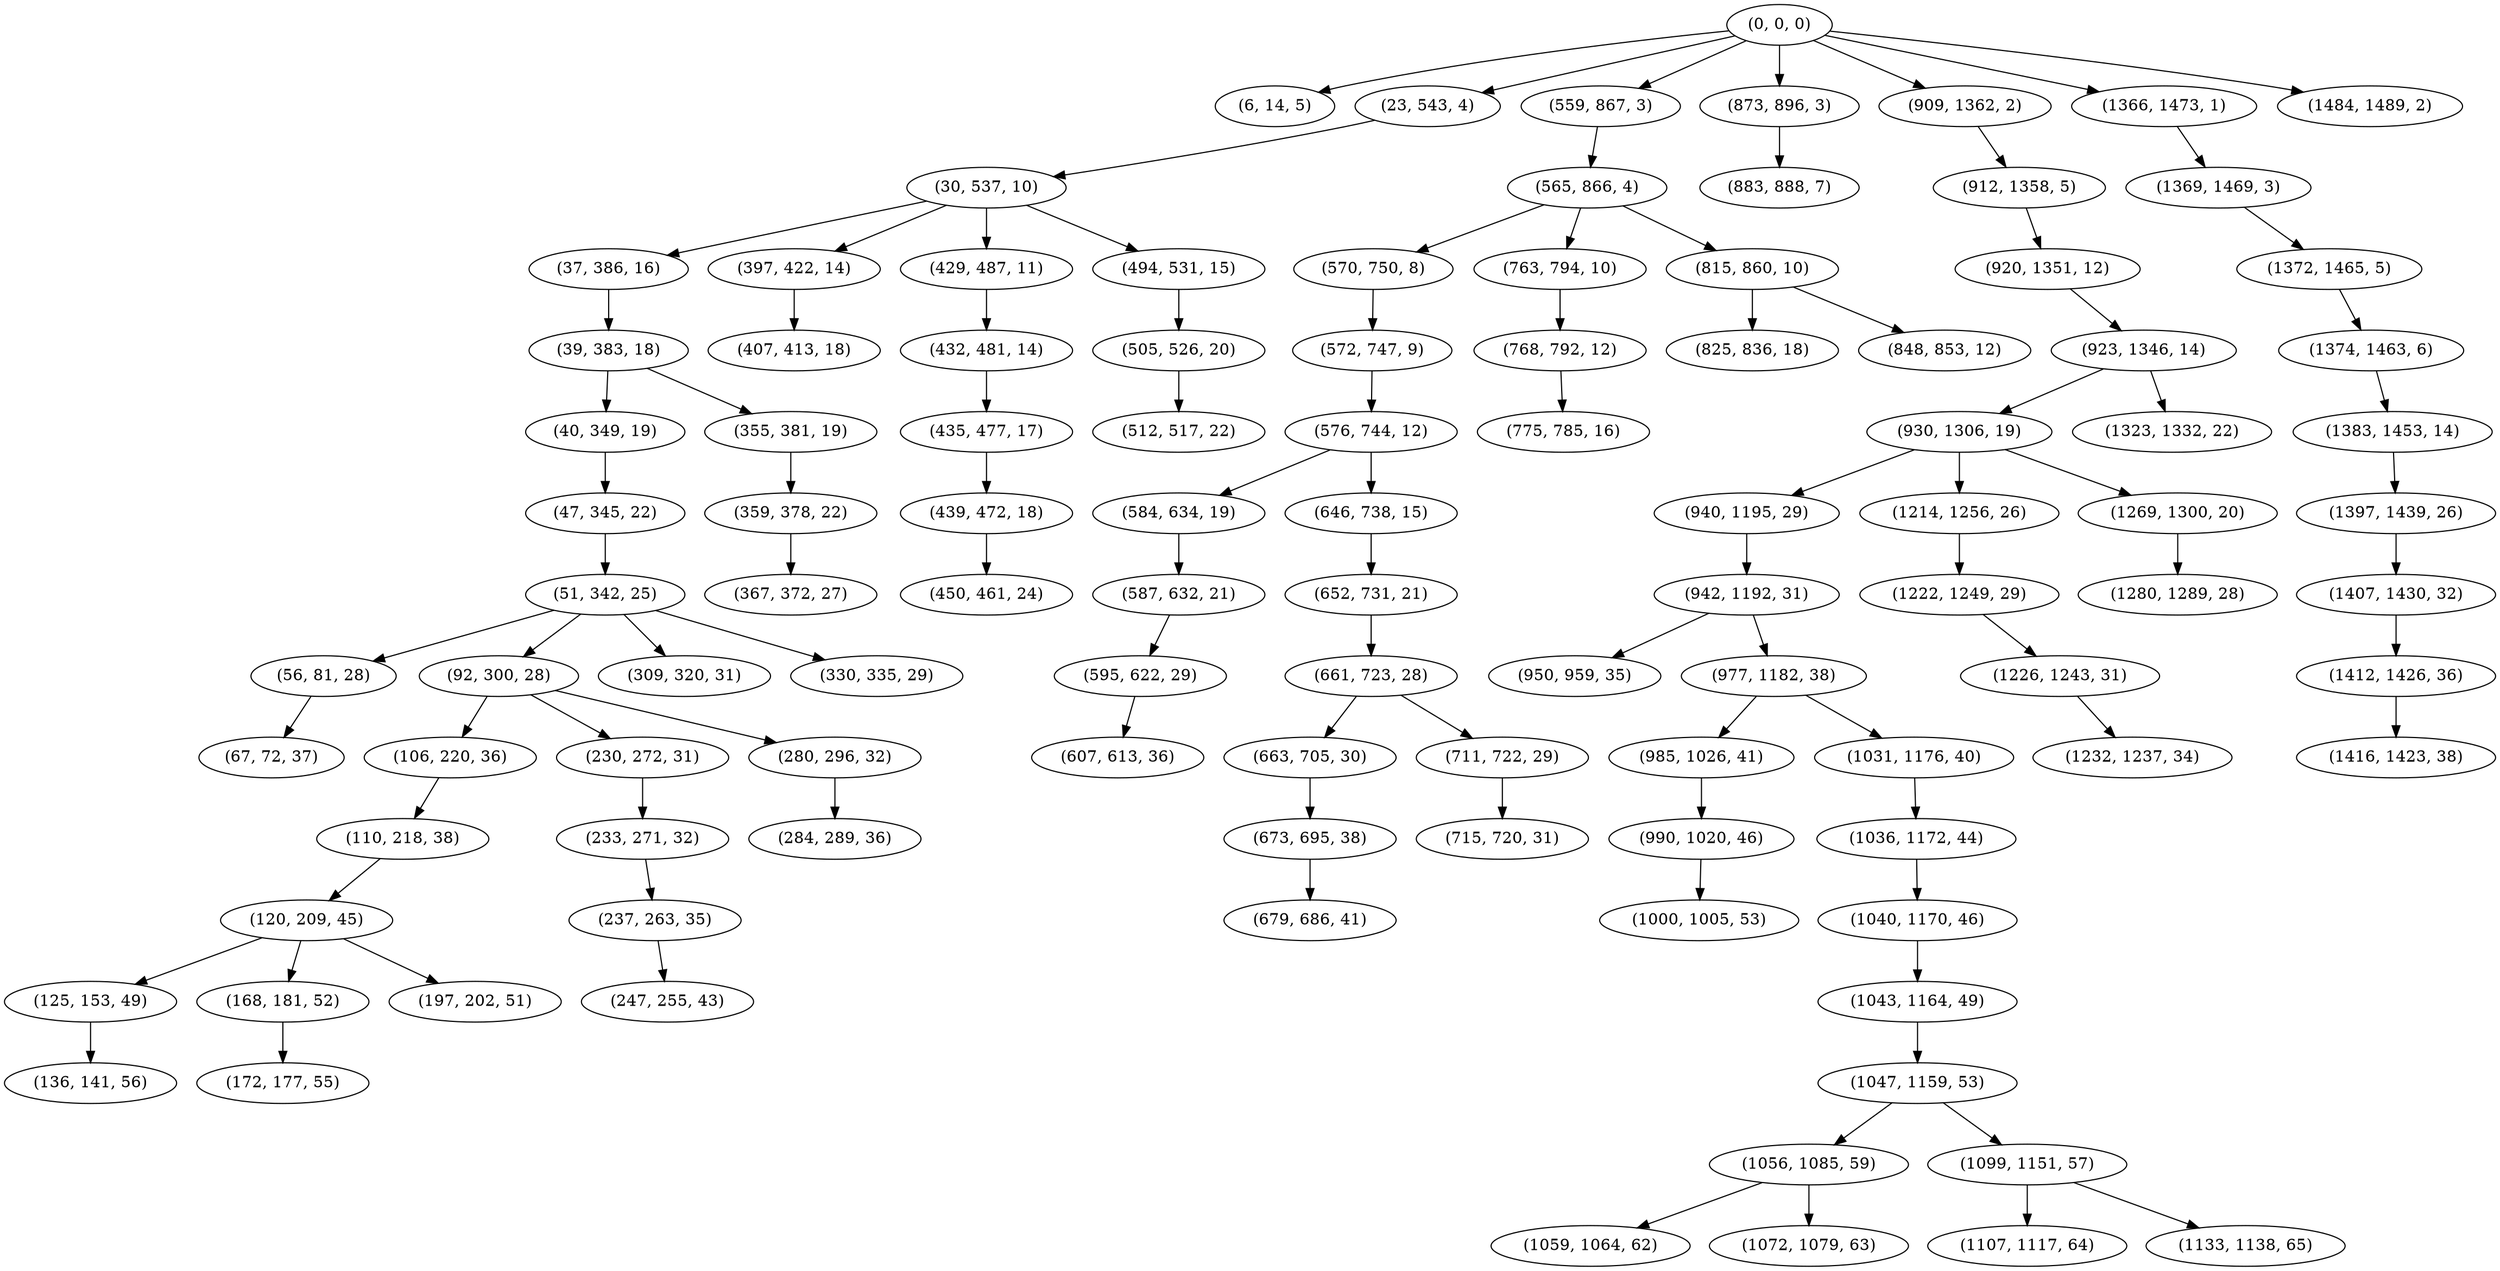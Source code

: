 digraph tree {
    "(0, 0, 0)";
    "(6, 14, 5)";
    "(23, 543, 4)";
    "(30, 537, 10)";
    "(37, 386, 16)";
    "(39, 383, 18)";
    "(40, 349, 19)";
    "(47, 345, 22)";
    "(51, 342, 25)";
    "(56, 81, 28)";
    "(67, 72, 37)";
    "(92, 300, 28)";
    "(106, 220, 36)";
    "(110, 218, 38)";
    "(120, 209, 45)";
    "(125, 153, 49)";
    "(136, 141, 56)";
    "(168, 181, 52)";
    "(172, 177, 55)";
    "(197, 202, 51)";
    "(230, 272, 31)";
    "(233, 271, 32)";
    "(237, 263, 35)";
    "(247, 255, 43)";
    "(280, 296, 32)";
    "(284, 289, 36)";
    "(309, 320, 31)";
    "(330, 335, 29)";
    "(355, 381, 19)";
    "(359, 378, 22)";
    "(367, 372, 27)";
    "(397, 422, 14)";
    "(407, 413, 18)";
    "(429, 487, 11)";
    "(432, 481, 14)";
    "(435, 477, 17)";
    "(439, 472, 18)";
    "(450, 461, 24)";
    "(494, 531, 15)";
    "(505, 526, 20)";
    "(512, 517, 22)";
    "(559, 867, 3)";
    "(565, 866, 4)";
    "(570, 750, 8)";
    "(572, 747, 9)";
    "(576, 744, 12)";
    "(584, 634, 19)";
    "(587, 632, 21)";
    "(595, 622, 29)";
    "(607, 613, 36)";
    "(646, 738, 15)";
    "(652, 731, 21)";
    "(661, 723, 28)";
    "(663, 705, 30)";
    "(673, 695, 38)";
    "(679, 686, 41)";
    "(711, 722, 29)";
    "(715, 720, 31)";
    "(763, 794, 10)";
    "(768, 792, 12)";
    "(775, 785, 16)";
    "(815, 860, 10)";
    "(825, 836, 18)";
    "(848, 853, 12)";
    "(873, 896, 3)";
    "(883, 888, 7)";
    "(909, 1362, 2)";
    "(912, 1358, 5)";
    "(920, 1351, 12)";
    "(923, 1346, 14)";
    "(930, 1306, 19)";
    "(940, 1195, 29)";
    "(942, 1192, 31)";
    "(950, 959, 35)";
    "(977, 1182, 38)";
    "(985, 1026, 41)";
    "(990, 1020, 46)";
    "(1000, 1005, 53)";
    "(1031, 1176, 40)";
    "(1036, 1172, 44)";
    "(1040, 1170, 46)";
    "(1043, 1164, 49)";
    "(1047, 1159, 53)";
    "(1056, 1085, 59)";
    "(1059, 1064, 62)";
    "(1072, 1079, 63)";
    "(1099, 1151, 57)";
    "(1107, 1117, 64)";
    "(1133, 1138, 65)";
    "(1214, 1256, 26)";
    "(1222, 1249, 29)";
    "(1226, 1243, 31)";
    "(1232, 1237, 34)";
    "(1269, 1300, 20)";
    "(1280, 1289, 28)";
    "(1323, 1332, 22)";
    "(1366, 1473, 1)";
    "(1369, 1469, 3)";
    "(1372, 1465, 5)";
    "(1374, 1463, 6)";
    "(1383, 1453, 14)";
    "(1397, 1439, 26)";
    "(1407, 1430, 32)";
    "(1412, 1426, 36)";
    "(1416, 1423, 38)";
    "(1484, 1489, 2)";
    "(0, 0, 0)" -> "(6, 14, 5)";
    "(0, 0, 0)" -> "(23, 543, 4)";
    "(0, 0, 0)" -> "(559, 867, 3)";
    "(0, 0, 0)" -> "(873, 896, 3)";
    "(0, 0, 0)" -> "(909, 1362, 2)";
    "(0, 0, 0)" -> "(1366, 1473, 1)";
    "(0, 0, 0)" -> "(1484, 1489, 2)";
    "(23, 543, 4)" -> "(30, 537, 10)";
    "(30, 537, 10)" -> "(37, 386, 16)";
    "(30, 537, 10)" -> "(397, 422, 14)";
    "(30, 537, 10)" -> "(429, 487, 11)";
    "(30, 537, 10)" -> "(494, 531, 15)";
    "(37, 386, 16)" -> "(39, 383, 18)";
    "(39, 383, 18)" -> "(40, 349, 19)";
    "(39, 383, 18)" -> "(355, 381, 19)";
    "(40, 349, 19)" -> "(47, 345, 22)";
    "(47, 345, 22)" -> "(51, 342, 25)";
    "(51, 342, 25)" -> "(56, 81, 28)";
    "(51, 342, 25)" -> "(92, 300, 28)";
    "(51, 342, 25)" -> "(309, 320, 31)";
    "(51, 342, 25)" -> "(330, 335, 29)";
    "(56, 81, 28)" -> "(67, 72, 37)";
    "(92, 300, 28)" -> "(106, 220, 36)";
    "(92, 300, 28)" -> "(230, 272, 31)";
    "(92, 300, 28)" -> "(280, 296, 32)";
    "(106, 220, 36)" -> "(110, 218, 38)";
    "(110, 218, 38)" -> "(120, 209, 45)";
    "(120, 209, 45)" -> "(125, 153, 49)";
    "(120, 209, 45)" -> "(168, 181, 52)";
    "(120, 209, 45)" -> "(197, 202, 51)";
    "(125, 153, 49)" -> "(136, 141, 56)";
    "(168, 181, 52)" -> "(172, 177, 55)";
    "(230, 272, 31)" -> "(233, 271, 32)";
    "(233, 271, 32)" -> "(237, 263, 35)";
    "(237, 263, 35)" -> "(247, 255, 43)";
    "(280, 296, 32)" -> "(284, 289, 36)";
    "(355, 381, 19)" -> "(359, 378, 22)";
    "(359, 378, 22)" -> "(367, 372, 27)";
    "(397, 422, 14)" -> "(407, 413, 18)";
    "(429, 487, 11)" -> "(432, 481, 14)";
    "(432, 481, 14)" -> "(435, 477, 17)";
    "(435, 477, 17)" -> "(439, 472, 18)";
    "(439, 472, 18)" -> "(450, 461, 24)";
    "(494, 531, 15)" -> "(505, 526, 20)";
    "(505, 526, 20)" -> "(512, 517, 22)";
    "(559, 867, 3)" -> "(565, 866, 4)";
    "(565, 866, 4)" -> "(570, 750, 8)";
    "(565, 866, 4)" -> "(763, 794, 10)";
    "(565, 866, 4)" -> "(815, 860, 10)";
    "(570, 750, 8)" -> "(572, 747, 9)";
    "(572, 747, 9)" -> "(576, 744, 12)";
    "(576, 744, 12)" -> "(584, 634, 19)";
    "(576, 744, 12)" -> "(646, 738, 15)";
    "(584, 634, 19)" -> "(587, 632, 21)";
    "(587, 632, 21)" -> "(595, 622, 29)";
    "(595, 622, 29)" -> "(607, 613, 36)";
    "(646, 738, 15)" -> "(652, 731, 21)";
    "(652, 731, 21)" -> "(661, 723, 28)";
    "(661, 723, 28)" -> "(663, 705, 30)";
    "(661, 723, 28)" -> "(711, 722, 29)";
    "(663, 705, 30)" -> "(673, 695, 38)";
    "(673, 695, 38)" -> "(679, 686, 41)";
    "(711, 722, 29)" -> "(715, 720, 31)";
    "(763, 794, 10)" -> "(768, 792, 12)";
    "(768, 792, 12)" -> "(775, 785, 16)";
    "(815, 860, 10)" -> "(825, 836, 18)";
    "(815, 860, 10)" -> "(848, 853, 12)";
    "(873, 896, 3)" -> "(883, 888, 7)";
    "(909, 1362, 2)" -> "(912, 1358, 5)";
    "(912, 1358, 5)" -> "(920, 1351, 12)";
    "(920, 1351, 12)" -> "(923, 1346, 14)";
    "(923, 1346, 14)" -> "(930, 1306, 19)";
    "(923, 1346, 14)" -> "(1323, 1332, 22)";
    "(930, 1306, 19)" -> "(940, 1195, 29)";
    "(930, 1306, 19)" -> "(1214, 1256, 26)";
    "(930, 1306, 19)" -> "(1269, 1300, 20)";
    "(940, 1195, 29)" -> "(942, 1192, 31)";
    "(942, 1192, 31)" -> "(950, 959, 35)";
    "(942, 1192, 31)" -> "(977, 1182, 38)";
    "(977, 1182, 38)" -> "(985, 1026, 41)";
    "(977, 1182, 38)" -> "(1031, 1176, 40)";
    "(985, 1026, 41)" -> "(990, 1020, 46)";
    "(990, 1020, 46)" -> "(1000, 1005, 53)";
    "(1031, 1176, 40)" -> "(1036, 1172, 44)";
    "(1036, 1172, 44)" -> "(1040, 1170, 46)";
    "(1040, 1170, 46)" -> "(1043, 1164, 49)";
    "(1043, 1164, 49)" -> "(1047, 1159, 53)";
    "(1047, 1159, 53)" -> "(1056, 1085, 59)";
    "(1047, 1159, 53)" -> "(1099, 1151, 57)";
    "(1056, 1085, 59)" -> "(1059, 1064, 62)";
    "(1056, 1085, 59)" -> "(1072, 1079, 63)";
    "(1099, 1151, 57)" -> "(1107, 1117, 64)";
    "(1099, 1151, 57)" -> "(1133, 1138, 65)";
    "(1214, 1256, 26)" -> "(1222, 1249, 29)";
    "(1222, 1249, 29)" -> "(1226, 1243, 31)";
    "(1226, 1243, 31)" -> "(1232, 1237, 34)";
    "(1269, 1300, 20)" -> "(1280, 1289, 28)";
    "(1366, 1473, 1)" -> "(1369, 1469, 3)";
    "(1369, 1469, 3)" -> "(1372, 1465, 5)";
    "(1372, 1465, 5)" -> "(1374, 1463, 6)";
    "(1374, 1463, 6)" -> "(1383, 1453, 14)";
    "(1383, 1453, 14)" -> "(1397, 1439, 26)";
    "(1397, 1439, 26)" -> "(1407, 1430, 32)";
    "(1407, 1430, 32)" -> "(1412, 1426, 36)";
    "(1412, 1426, 36)" -> "(1416, 1423, 38)";
}
